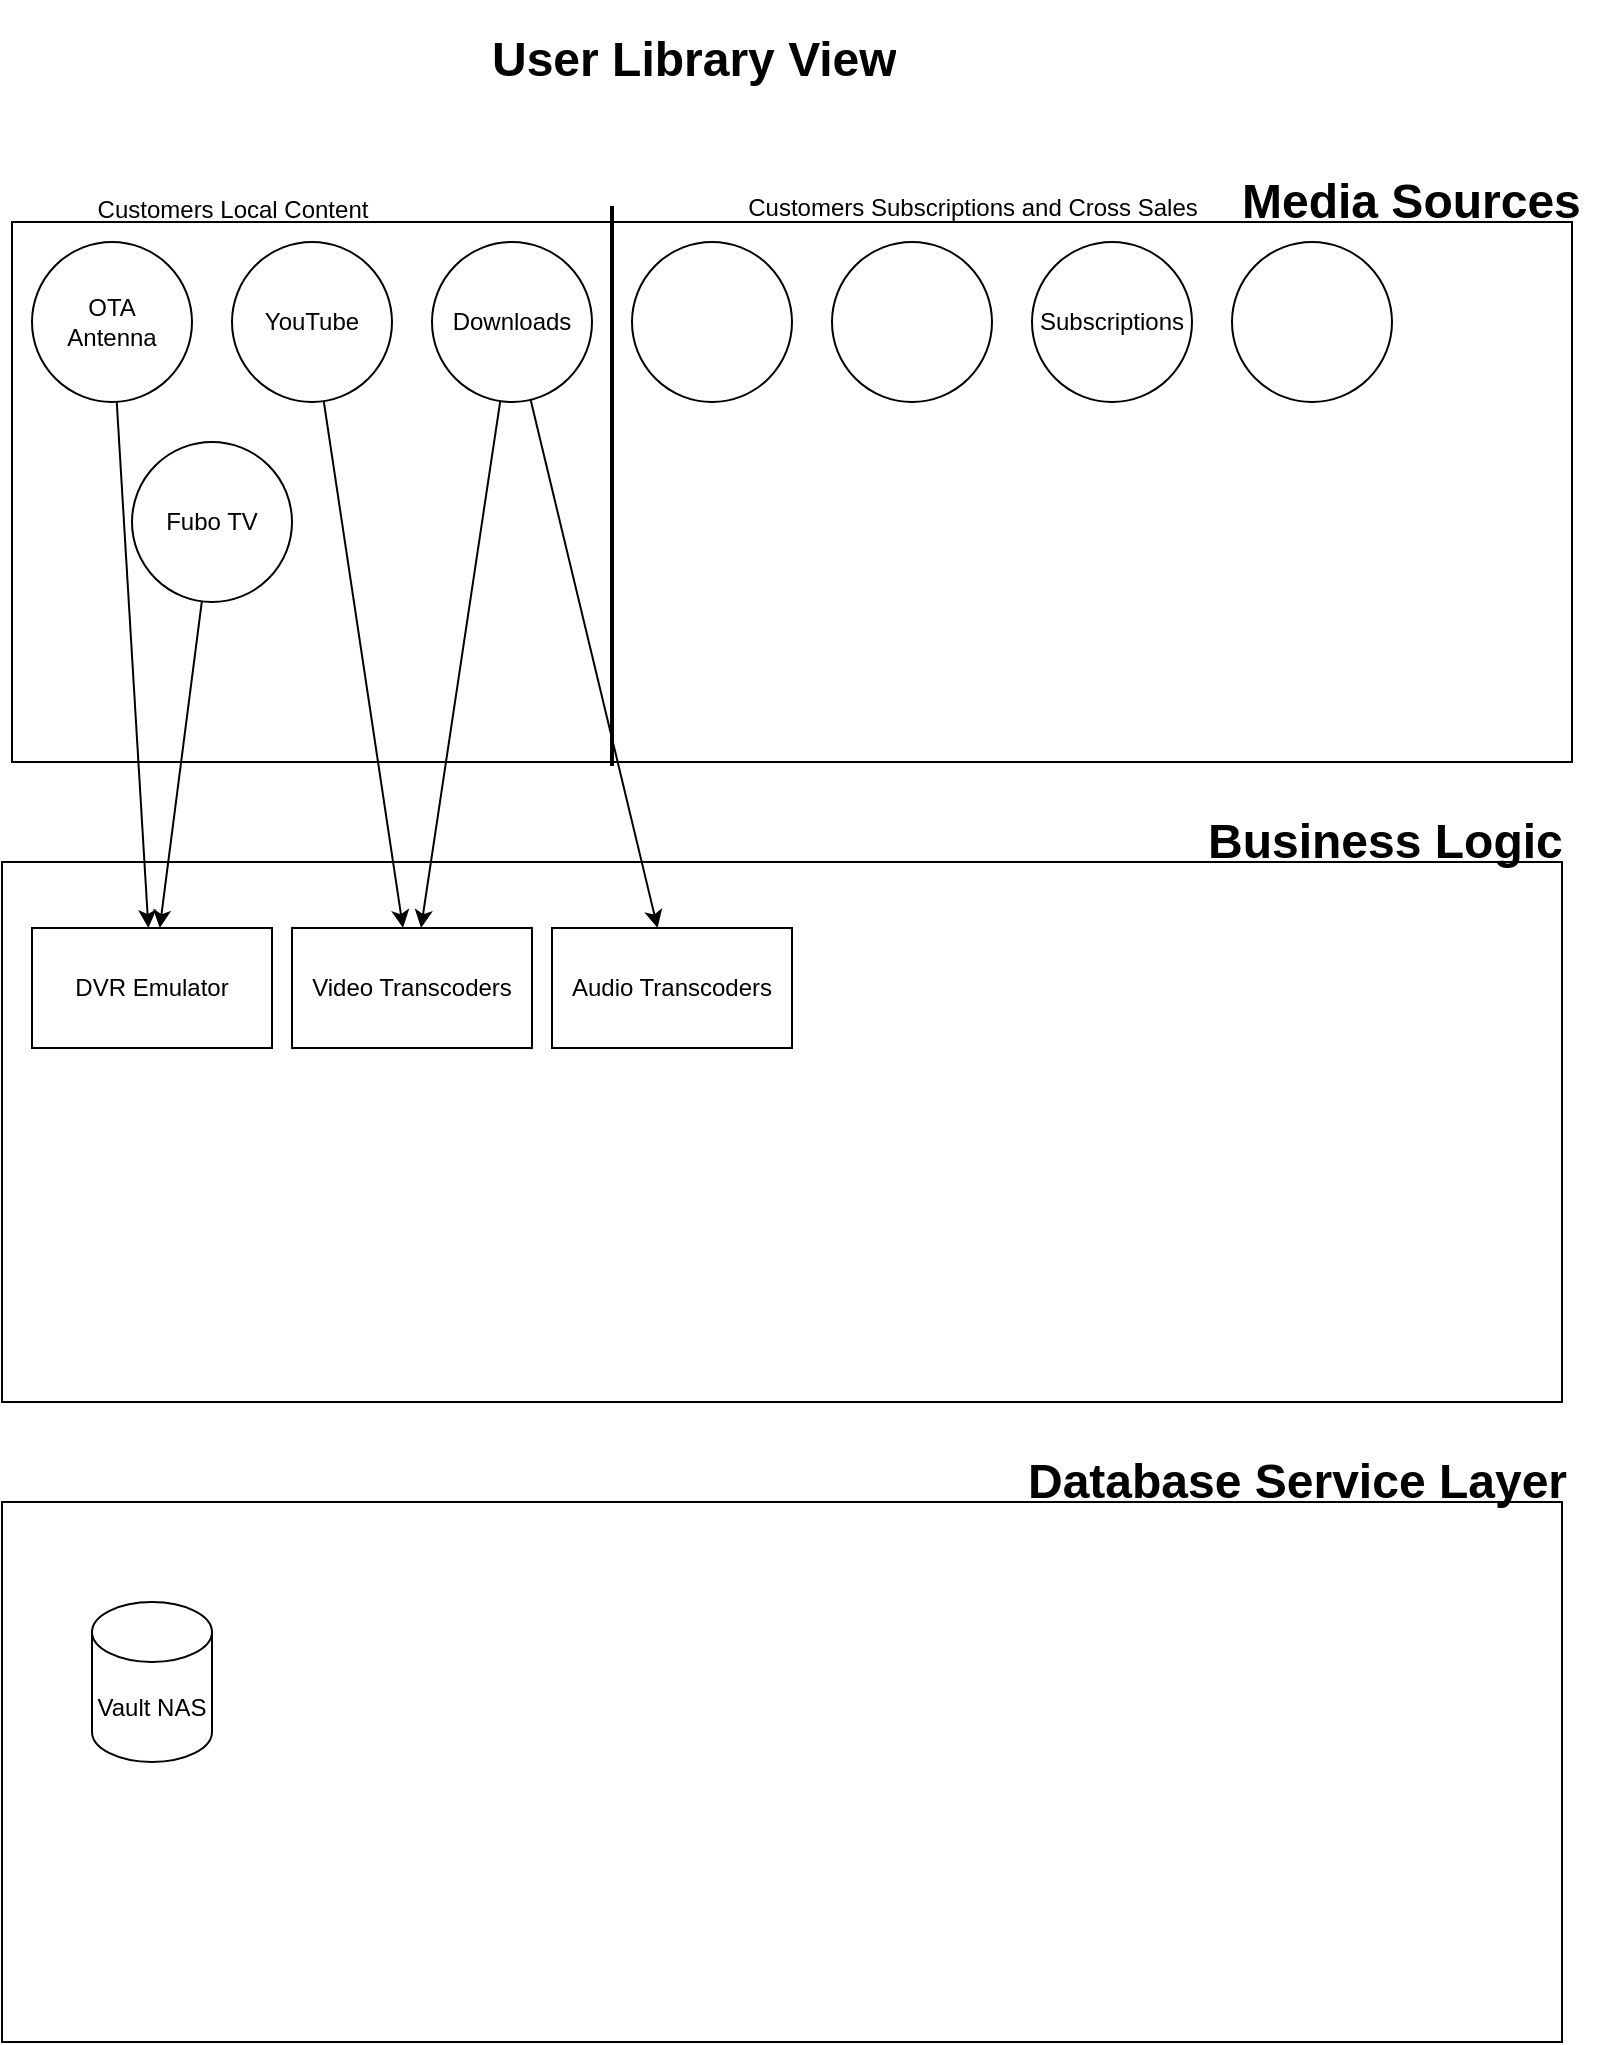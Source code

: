 <mxfile version="21.2.3" type="github">
  <diagram id="OTlKz5IEaxLz2PSO59aL" name="Page-1">
    <mxGraphModel dx="1267" dy="2232" grid="1" gridSize="10" guides="1" tooltips="1" connect="1" arrows="1" fold="1" page="1" pageScale="1" pageWidth="850" pageHeight="1100" math="0" shadow="0">
      <root>
        <mxCell id="0" />
        <mxCell id="1" parent="0" />
        <mxCell id="yV8JdZj1wSvVYpicEGhR-1" value="" style="rounded=0;whiteSpace=wrap;html=1;" vertex="1" parent="1">
          <mxGeometry x="40" y="30" width="780" height="270" as="geometry" />
        </mxCell>
        <mxCell id="yV8JdZj1wSvVYpicEGhR-2" value="" style="rounded=0;whiteSpace=wrap;html=1;" vertex="1" parent="1">
          <mxGeometry x="35" y="350" width="780" height="270" as="geometry" />
        </mxCell>
        <mxCell id="yV8JdZj1wSvVYpicEGhR-3" value="" style="rounded=0;whiteSpace=wrap;html=1;" vertex="1" parent="1">
          <mxGeometry x="35" y="670" width="780" height="270" as="geometry" />
        </mxCell>
        <mxCell id="yV8JdZj1wSvVYpicEGhR-8" value="&lt;h1&gt;&lt;span style=&quot;background-color: initial;&quot;&gt;Media Sources&lt;/span&gt;&lt;br&gt;&lt;/h1&gt;" style="text;html=1;strokeColor=none;fillColor=none;spacing=5;spacingTop=-20;whiteSpace=wrap;overflow=hidden;rounded=0;rotation=0;" vertex="1" parent="1">
          <mxGeometry x="650" width="190" height="120" as="geometry" />
        </mxCell>
        <mxCell id="yV8JdZj1wSvVYpicEGhR-23" style="rounded=0;orthogonalLoop=1;jettySize=auto;html=1;" edge="1" parent="1" source="yV8JdZj1wSvVYpicEGhR-9" target="yV8JdZj1wSvVYpicEGhR-21">
          <mxGeometry relative="1" as="geometry" />
        </mxCell>
        <mxCell id="yV8JdZj1wSvVYpicEGhR-9" value="OTA&lt;br style=&quot;border-color: var(--border-color);&quot;&gt;Antenna" style="ellipse;whiteSpace=wrap;html=1;aspect=fixed;" vertex="1" parent="1">
          <mxGeometry x="50" y="40" width="80" height="80" as="geometry" />
        </mxCell>
        <mxCell id="yV8JdZj1wSvVYpicEGhR-25" style="rounded=0;orthogonalLoop=1;jettySize=auto;html=1;" edge="1" parent="1" source="yV8JdZj1wSvVYpicEGhR-10" target="yV8JdZj1wSvVYpicEGhR-18">
          <mxGeometry relative="1" as="geometry" />
        </mxCell>
        <mxCell id="yV8JdZj1wSvVYpicEGhR-10" value="YouTube" style="ellipse;whiteSpace=wrap;html=1;aspect=fixed;" vertex="1" parent="1">
          <mxGeometry x="150" y="40" width="80" height="80" as="geometry" />
        </mxCell>
        <mxCell id="yV8JdZj1wSvVYpicEGhR-30" style="rounded=0;orthogonalLoop=1;jettySize=auto;html=1;" edge="1" parent="1" source="yV8JdZj1wSvVYpicEGhR-11" target="yV8JdZj1wSvVYpicEGhR-18">
          <mxGeometry relative="1" as="geometry" />
        </mxCell>
        <mxCell id="yV8JdZj1wSvVYpicEGhR-32" style="rounded=0;orthogonalLoop=1;jettySize=auto;html=1;" edge="1" parent="1" source="yV8JdZj1wSvVYpicEGhR-11" target="yV8JdZj1wSvVYpicEGhR-19">
          <mxGeometry relative="1" as="geometry" />
        </mxCell>
        <mxCell id="yV8JdZj1wSvVYpicEGhR-11" value="Downloads" style="ellipse;whiteSpace=wrap;html=1;aspect=fixed;" vertex="1" parent="1">
          <mxGeometry x="250" y="40" width="80" height="80" as="geometry" />
        </mxCell>
        <mxCell id="yV8JdZj1wSvVYpicEGhR-12" value="" style="ellipse;whiteSpace=wrap;html=1;aspect=fixed;" vertex="1" parent="1">
          <mxGeometry x="350" y="40" width="80" height="80" as="geometry" />
        </mxCell>
        <mxCell id="yV8JdZj1wSvVYpicEGhR-13" value="" style="ellipse;whiteSpace=wrap;html=1;aspect=fixed;" vertex="1" parent="1">
          <mxGeometry x="450" y="40" width="80" height="80" as="geometry" />
        </mxCell>
        <mxCell id="yV8JdZj1wSvVYpicEGhR-14" value="Subscriptions" style="ellipse;whiteSpace=wrap;html=1;aspect=fixed;" vertex="1" parent="1">
          <mxGeometry x="550" y="40" width="80" height="80" as="geometry" />
        </mxCell>
        <mxCell id="yV8JdZj1wSvVYpicEGhR-15" value="" style="ellipse;whiteSpace=wrap;html=1;aspect=fixed;" vertex="1" parent="1">
          <mxGeometry x="650" y="40" width="80" height="80" as="geometry" />
        </mxCell>
        <mxCell id="yV8JdZj1wSvVYpicEGhR-17" value="&lt;h1&gt;&lt;span style=&quot;background-color: initial;&quot;&gt;Business Logic&lt;/span&gt;&lt;br&gt;&lt;/h1&gt;" style="text;html=1;strokeColor=none;fillColor=none;spacing=5;spacingTop=-20;whiteSpace=wrap;overflow=hidden;rounded=0;rotation=0;" vertex="1" parent="1">
          <mxGeometry x="633" y="320" width="190" height="120" as="geometry" />
        </mxCell>
        <mxCell id="yV8JdZj1wSvVYpicEGhR-18" value="Video Transcoders" style="rounded=0;whiteSpace=wrap;html=1;" vertex="1" parent="1">
          <mxGeometry x="180" y="383" width="120" height="60" as="geometry" />
        </mxCell>
        <mxCell id="yV8JdZj1wSvVYpicEGhR-19" value="Audio Transcoders" style="rounded=0;whiteSpace=wrap;html=1;" vertex="1" parent="1">
          <mxGeometry x="310" y="383" width="120" height="60" as="geometry" />
        </mxCell>
        <mxCell id="yV8JdZj1wSvVYpicEGhR-20" value="&lt;h1&gt;&lt;span style=&quot;background-color: initial;&quot;&gt;User Library View&lt;/span&gt;&lt;br&gt;&lt;/h1&gt;" style="text;html=1;strokeColor=none;fillColor=none;spacing=5;spacingTop=-20;whiteSpace=wrap;overflow=hidden;rounded=0;" vertex="1" parent="1">
          <mxGeometry x="275" y="-71" width="305" height="120" as="geometry" />
        </mxCell>
        <mxCell id="yV8JdZj1wSvVYpicEGhR-21" value="DVR Emulator" style="rounded=0;whiteSpace=wrap;html=1;" vertex="1" parent="1">
          <mxGeometry x="50" y="383" width="120" height="60" as="geometry" />
        </mxCell>
        <mxCell id="yV8JdZj1wSvVYpicEGhR-24" style="rounded=0;orthogonalLoop=1;jettySize=auto;html=1;" edge="1" parent="1" source="yV8JdZj1wSvVYpicEGhR-22" target="yV8JdZj1wSvVYpicEGhR-21">
          <mxGeometry relative="1" as="geometry" />
        </mxCell>
        <mxCell id="yV8JdZj1wSvVYpicEGhR-22" value="Fubo TV" style="ellipse;whiteSpace=wrap;html=1;aspect=fixed;" vertex="1" parent="1">
          <mxGeometry x="100" y="140" width="80" height="80" as="geometry" />
        </mxCell>
        <mxCell id="yV8JdZj1wSvVYpicEGhR-33" value="&lt;h1&gt;Database Service Layer&lt;/h1&gt;" style="text;html=1;strokeColor=none;fillColor=none;spacing=5;spacingTop=-20;whiteSpace=wrap;overflow=hidden;rounded=0;" vertex="1" parent="1">
          <mxGeometry x="543" y="640" width="290" height="120" as="geometry" />
        </mxCell>
        <mxCell id="yV8JdZj1wSvVYpicEGhR-34" value="Vault NAS" style="shape=cylinder3;whiteSpace=wrap;html=1;boundedLbl=1;backgroundOutline=1;size=15;" vertex="1" parent="1">
          <mxGeometry x="80" y="720" width="60" height="80" as="geometry" />
        </mxCell>
        <mxCell id="yV8JdZj1wSvVYpicEGhR-38" value="" style="endArrow=none;html=1;rounded=0;strokeWidth=2;" edge="1" parent="1">
          <mxGeometry width="50" height="50" relative="1" as="geometry">
            <mxPoint x="340" y="302" as="sourcePoint" />
            <mxPoint x="340" y="22" as="targetPoint" />
          </mxGeometry>
        </mxCell>
        <mxCell id="yV8JdZj1wSvVYpicEGhR-40" value="Customers Local Content" style="text;html=1;align=center;verticalAlign=middle;resizable=0;points=[];autosize=1;strokeColor=none;fillColor=none;" vertex="1" parent="1">
          <mxGeometry x="70" y="9" width="160" height="30" as="geometry" />
        </mxCell>
        <mxCell id="yV8JdZj1wSvVYpicEGhR-41" value="Customers Subscriptions and Cross Sales" style="text;html=1;align=center;verticalAlign=middle;resizable=0;points=[];autosize=1;strokeColor=none;fillColor=none;" vertex="1" parent="1">
          <mxGeometry x="395" y="8" width="250" height="30" as="geometry" />
        </mxCell>
      </root>
    </mxGraphModel>
  </diagram>
</mxfile>
